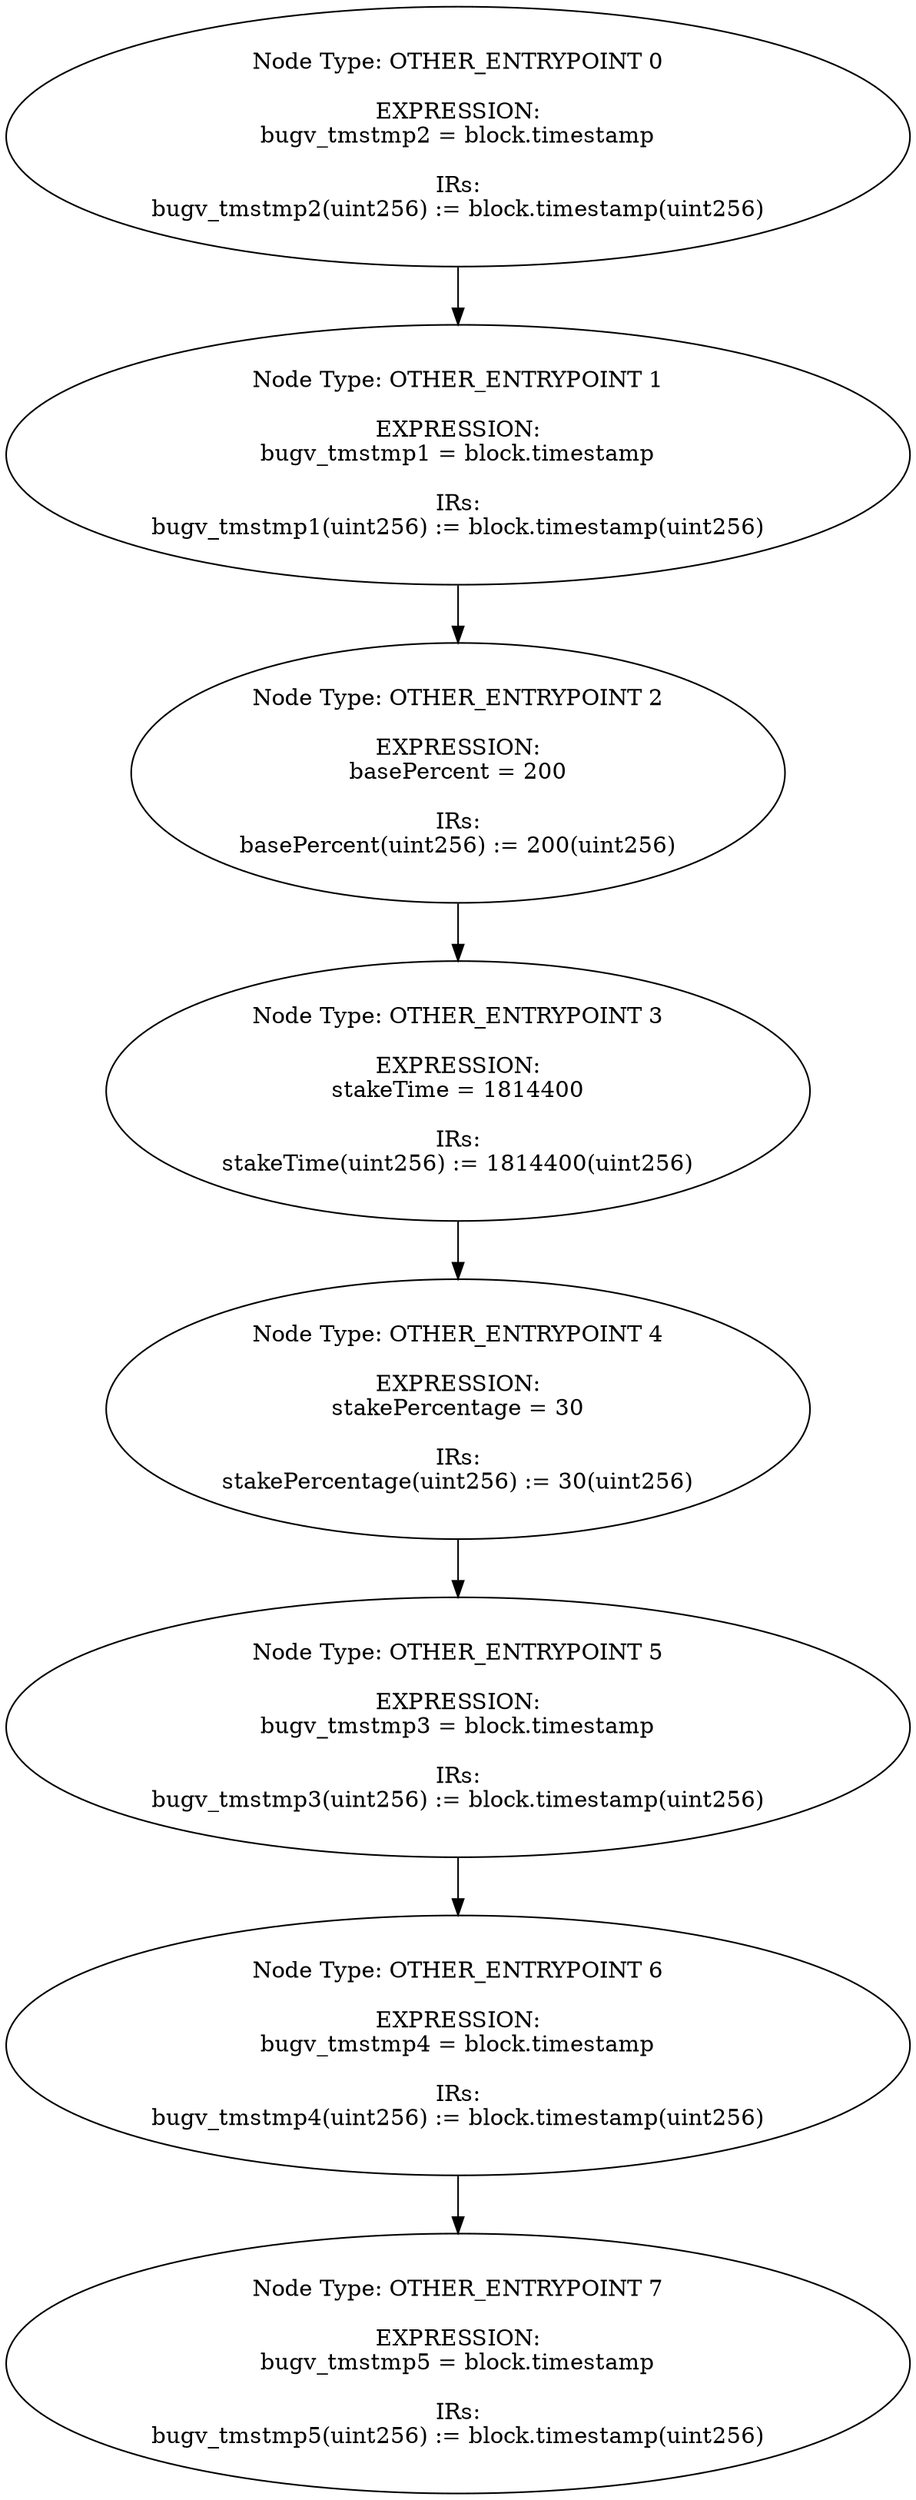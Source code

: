 digraph{
0[label="Node Type: OTHER_ENTRYPOINT 0

EXPRESSION:
bugv_tmstmp2 = block.timestamp

IRs:
bugv_tmstmp2(uint256) := block.timestamp(uint256)"];
0->1;
1[label="Node Type: OTHER_ENTRYPOINT 1

EXPRESSION:
bugv_tmstmp1 = block.timestamp

IRs:
bugv_tmstmp1(uint256) := block.timestamp(uint256)"];
1->2;
2[label="Node Type: OTHER_ENTRYPOINT 2

EXPRESSION:
basePercent = 200

IRs:
basePercent(uint256) := 200(uint256)"];
2->3;
3[label="Node Type: OTHER_ENTRYPOINT 3

EXPRESSION:
stakeTime = 1814400

IRs:
stakeTime(uint256) := 1814400(uint256)"];
3->4;
4[label="Node Type: OTHER_ENTRYPOINT 4

EXPRESSION:
stakePercentage = 30

IRs:
stakePercentage(uint256) := 30(uint256)"];
4->5;
5[label="Node Type: OTHER_ENTRYPOINT 5

EXPRESSION:
bugv_tmstmp3 = block.timestamp

IRs:
bugv_tmstmp3(uint256) := block.timestamp(uint256)"];
5->6;
6[label="Node Type: OTHER_ENTRYPOINT 6

EXPRESSION:
bugv_tmstmp4 = block.timestamp

IRs:
bugv_tmstmp4(uint256) := block.timestamp(uint256)"];
6->7;
7[label="Node Type: OTHER_ENTRYPOINT 7

EXPRESSION:
bugv_tmstmp5 = block.timestamp

IRs:
bugv_tmstmp5(uint256) := block.timestamp(uint256)"];
}

